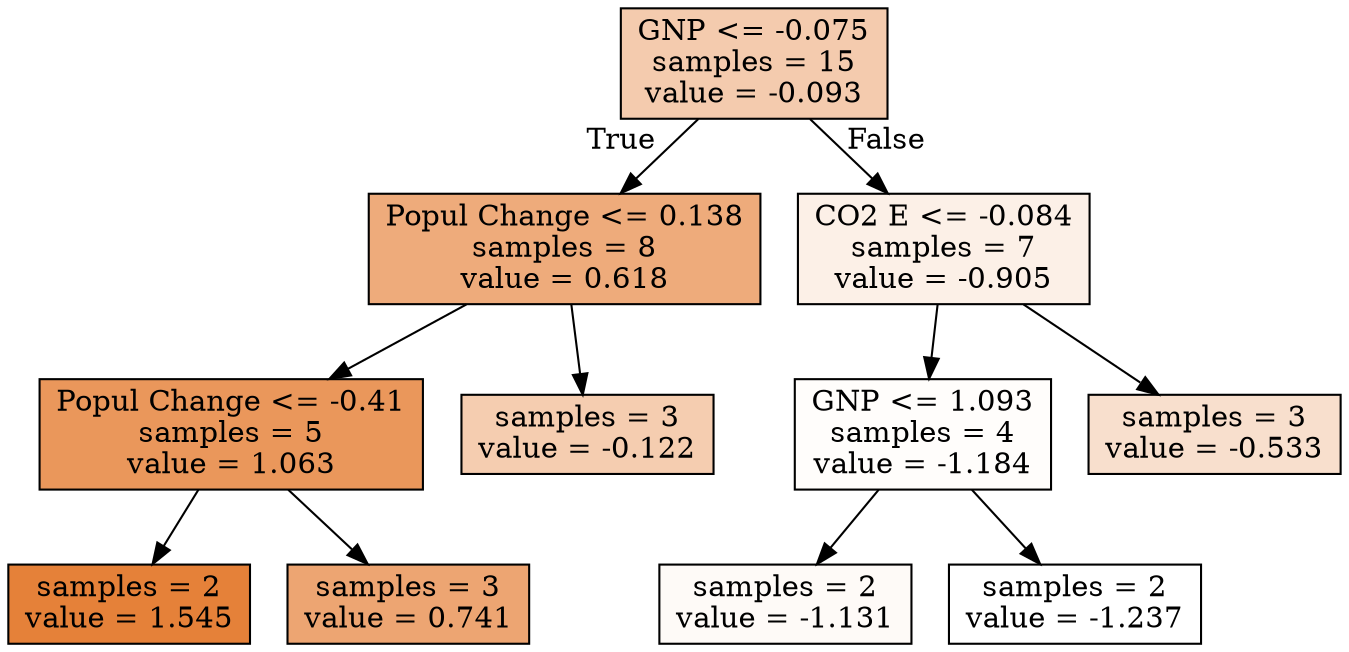 digraph Tree {
node [shape=box, style="filled", color="black"] ;
0 [label="GNP <= -0.075\nsamples = 15\nvalue = -0.093", fillcolor="#f4cbae"] ;
1 [label="Popul Change <= 0.138\nsamples = 8\nvalue = 0.618", fillcolor="#eeab7b"] ;
0 -> 1 [labeldistance=2.5, labelangle=45, headlabel="True"] ;
3 [label="Popul Change <= -0.41\nsamples = 5\nvalue = 1.063", fillcolor="#ea975b"] ;
1 -> 3 ;
5 [label="samples = 2\nvalue = 1.545", fillcolor="#e58139"] ;
3 -> 5 ;
6 [label="samples = 3\nvalue = 0.741", fillcolor="#eda572"] ;
3 -> 6 ;
4 [label="samples = 3\nvalue = -0.122", fillcolor="#f5cdb0"] ;
1 -> 4 ;
2 [label="CO2 E <= -0.084\nsamples = 7\nvalue = -0.905", fillcolor="#fcf0e7"] ;
0 -> 2 [labeldistance=2.5, labelangle=-45, headlabel="False"] ;
7 [label="GNP <= 1.093\nsamples = 4\nvalue = -1.184", fillcolor="#fffdfb"] ;
2 -> 7 ;
9 [label="samples = 2\nvalue = -1.131", fillcolor="#fefaf7"] ;
7 -> 9 ;
10 [label="samples = 2\nvalue = -1.237", fillcolor="#ffffff"] ;
7 -> 10 ;
8 [label="samples = 3\nvalue = -0.533", fillcolor="#f8dfcd"] ;
2 -> 8 ;
}